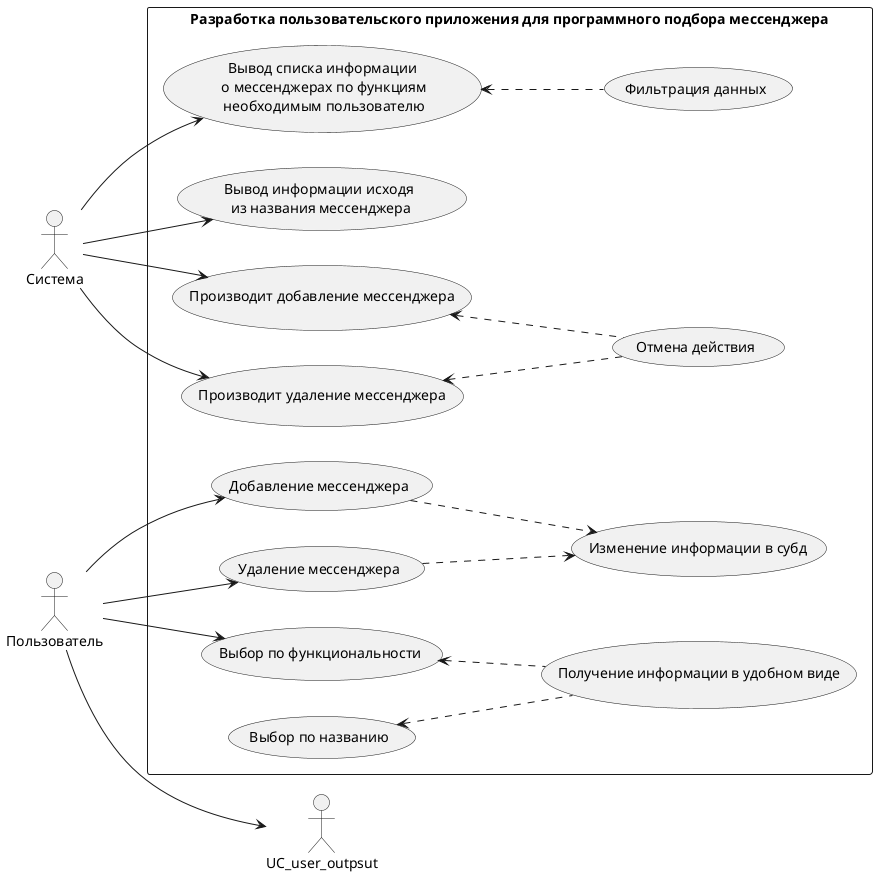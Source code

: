 @startuml
actor "Система" as sys
actor "Пользователь" as user

left to right direction

rectangle "Разработка пользовательского приложения для программного подбора мессенджера"{
UC_sys_output as (Вывод списка информации\n о мессенджерах по функциям\n необходимым пользователю)
UC_sys_output_title as (Вывод информации исходя\n из названия мессенджера)
UC_sys_add as (Производит добавление мессенджера)
UC_sys_del as (Производит удаление мессенджера)
UC_sys_filt as (Фильтрация данных)
UC_sys_action as (Отмена действия)

UC_user_add as (Добавление мессенджера)
UC_user_del as (Удаление мессенджера)
UC_user_sort as (Выбор по функциональности)
UC_user_output as (Выбор по названию)

UC_user_action as (Изменение информации в субд)
UC_user_get as (Получение информации в удобном виде)



}

sys --> UC_sys_del
sys --> UC_sys_add
sys --> UC_sys_output
sys --> UC_sys_output_title
UC_sys_del <.. UC_sys_action
UC_sys_add <.. UC_sys_action
UC_sys_output <.. UC_sys_filt


user --> UC_user_add 
user --> UC_user_del 
user --> UC_user_sort 
user --> UC_user_outpsut
UC_user_add ..> UC_user_action
UC_user_del ..> UC_user_action
UC_user_sort <.. UC_user_get
UC_user_output<.. UC_user_get
@enduml